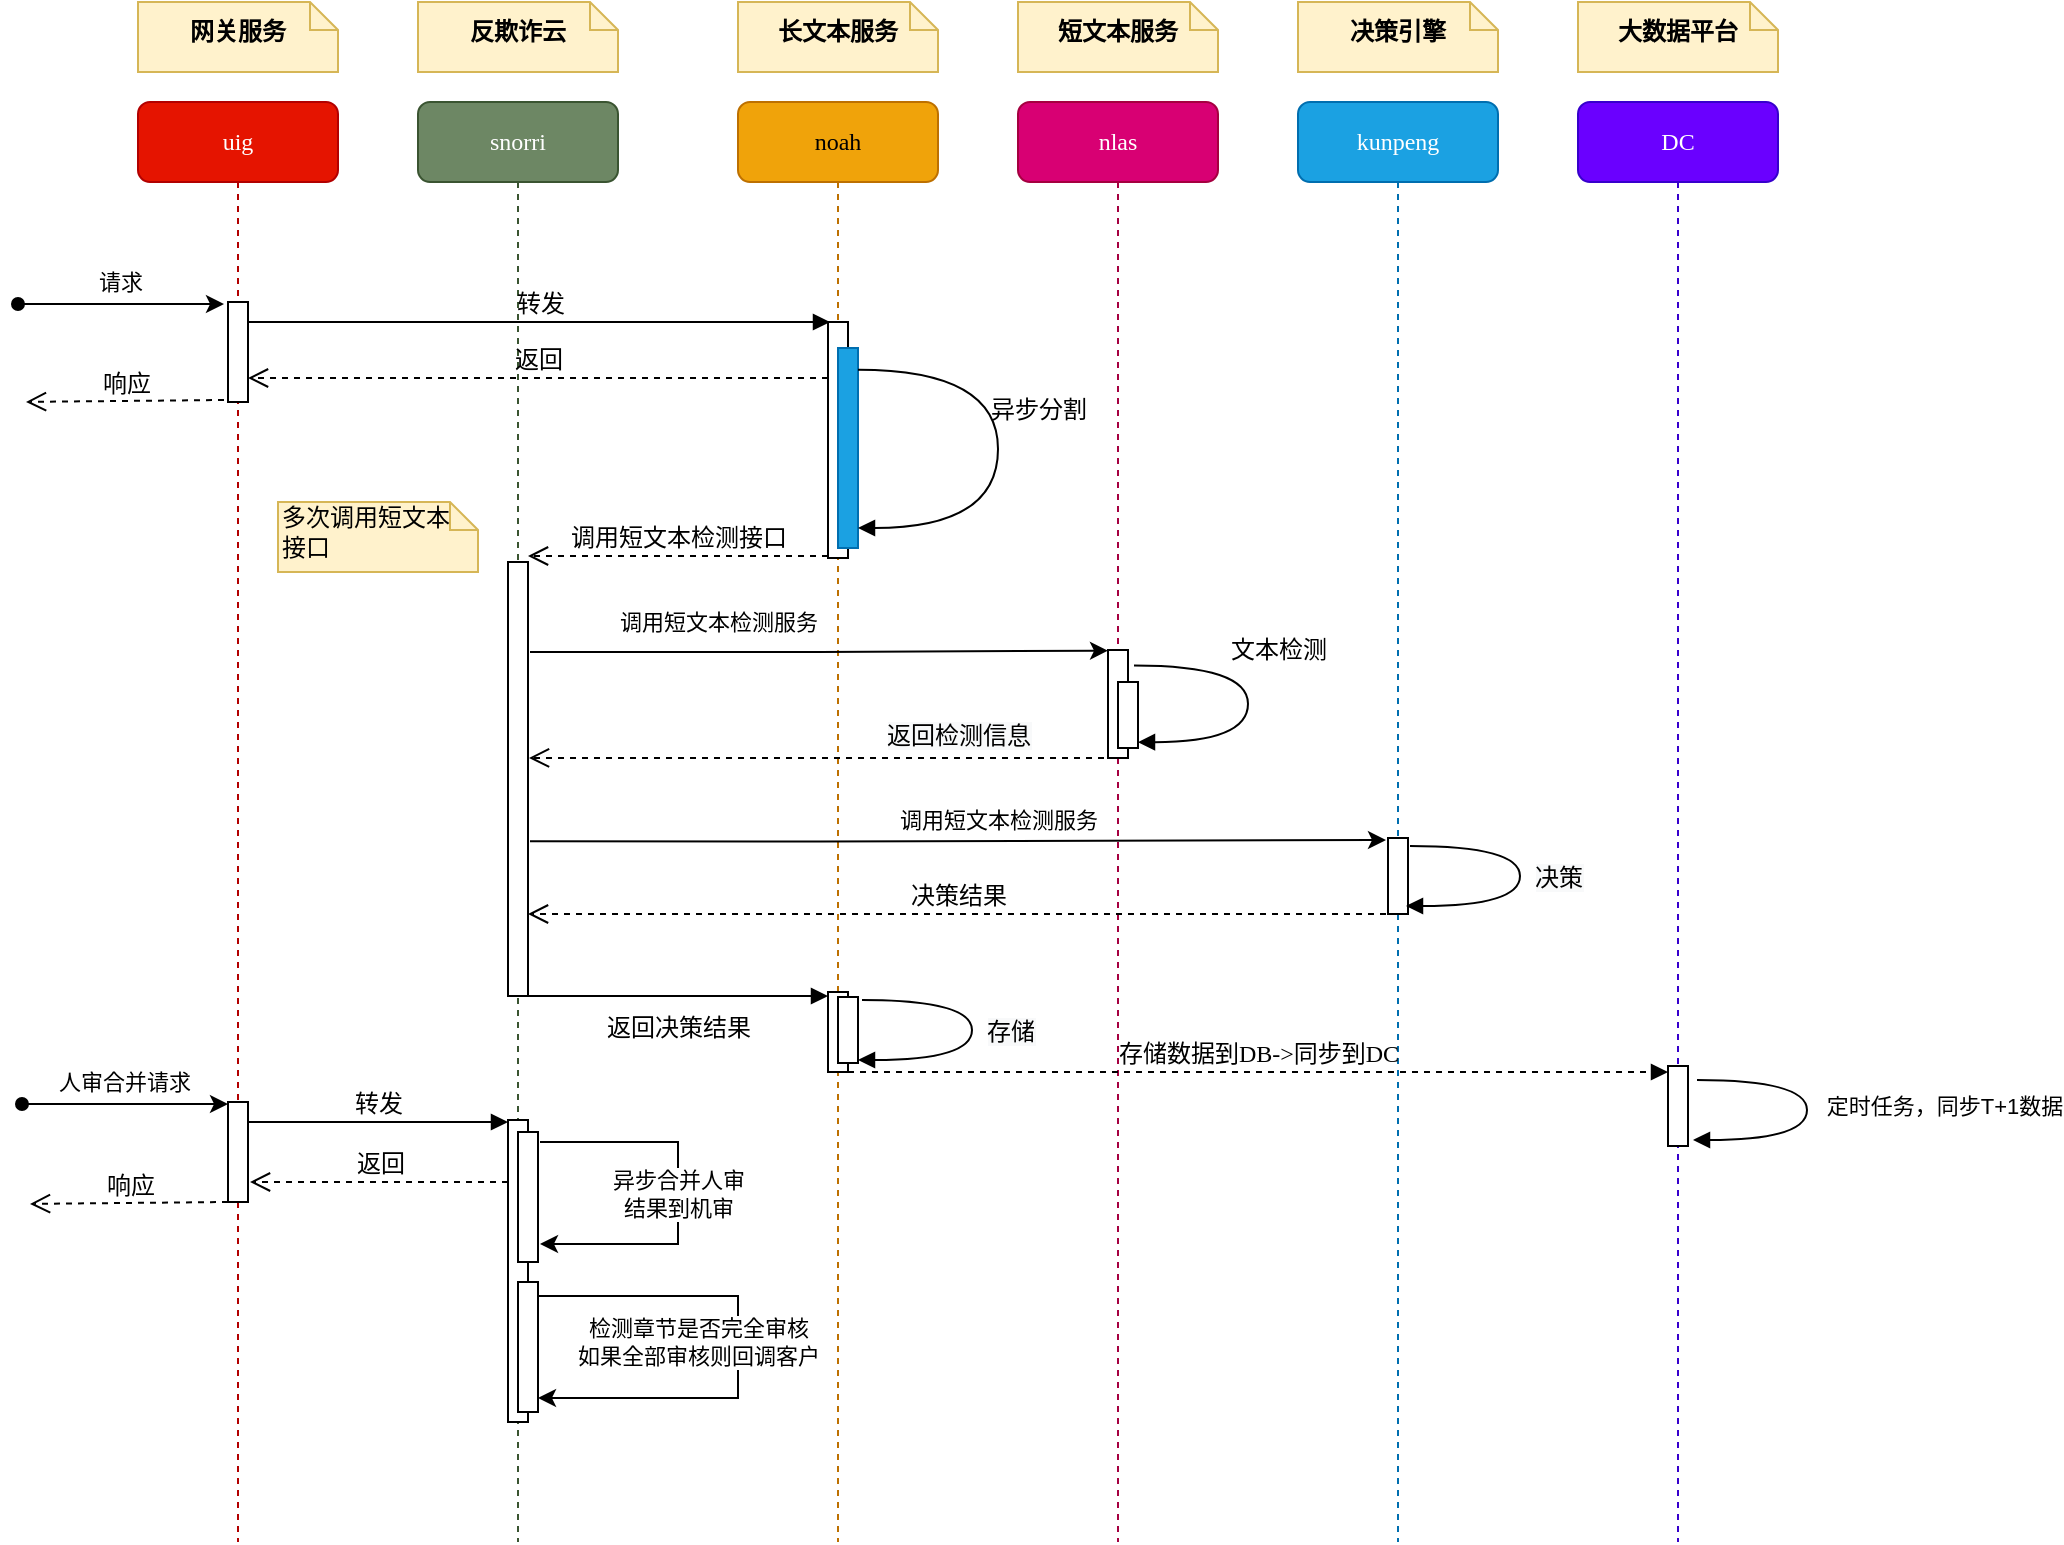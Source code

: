 <mxfile version="14.7.6" type="github">
  <diagram name="Page-1" id="13e1069c-82ec-6db2-03f1-153e76fe0fe0">
    <mxGraphModel dx="1114" dy="648" grid="1" gridSize="10" guides="1" tooltips="1" connect="1" arrows="1" fold="1" page="1" pageScale="1" pageWidth="1100" pageHeight="850" background="none" math="0" shadow="0">
      <root>
        <mxCell id="0" />
        <mxCell id="1" parent="0" />
        <mxCell id="7baba1c4bc27f4b0-2" value="snorri" style="shape=umlLifeline;perimeter=lifelinePerimeter;whiteSpace=wrap;html=1;container=1;collapsible=0;recursiveResize=0;outlineConnect=0;rounded=1;shadow=0;comic=0;labelBackgroundColor=none;strokeWidth=1;fontFamily=Verdana;fontSize=12;align=center;fillColor=#6d8764;strokeColor=#3A5431;fontColor=#ffffff;" parent="1" vertex="1">
          <mxGeometry x="240" y="80" width="100" height="720" as="geometry" />
        </mxCell>
        <mxCell id="7baba1c4bc27f4b0-10" value="" style="html=1;points=[];perimeter=orthogonalPerimeter;rounded=0;shadow=0;comic=0;labelBackgroundColor=none;strokeWidth=1;fontFamily=Verdana;fontSize=12;align=center;" parent="7baba1c4bc27f4b0-2" vertex="1">
          <mxGeometry x="45" y="230" width="10" height="217" as="geometry" />
        </mxCell>
        <mxCell id="7baba1c4bc27f4b0-3" value="noah" style="shape=umlLifeline;perimeter=lifelinePerimeter;whiteSpace=wrap;html=1;container=1;collapsible=0;recursiveResize=0;outlineConnect=0;rounded=1;shadow=0;comic=0;labelBackgroundColor=none;strokeWidth=1;fontFamily=Verdana;fontSize=12;align=center;fillColor=#f0a30a;strokeColor=#BD7000;fontColor=#000000;" parent="1" vertex="1">
          <mxGeometry x="400" y="80" width="100" height="720" as="geometry" />
        </mxCell>
        <mxCell id="7baba1c4bc27f4b0-13" value="" style="html=1;points=[];perimeter=orthogonalPerimeter;rounded=0;shadow=0;comic=0;labelBackgroundColor=none;strokeWidth=1;fontFamily=Verdana;fontSize=12;align=center;" parent="7baba1c4bc27f4b0-3" vertex="1">
          <mxGeometry x="45" y="110" width="10" height="118" as="geometry" />
        </mxCell>
        <mxCell id="7baba1c4bc27f4b0-4" value="nlas" style="shape=umlLifeline;perimeter=lifelinePerimeter;whiteSpace=wrap;html=1;container=1;collapsible=0;recursiveResize=0;outlineConnect=0;rounded=1;shadow=0;comic=0;labelBackgroundColor=none;strokeWidth=1;fontFamily=Verdana;fontSize=12;align=center;fillColor=#d80073;strokeColor=#A50040;fontColor=#ffffff;" parent="1" vertex="1">
          <mxGeometry x="540" y="80" width="100" height="720" as="geometry" />
        </mxCell>
        <mxCell id="7baba1c4bc27f4b0-5" value="kunpeng" style="shape=umlLifeline;perimeter=lifelinePerimeter;whiteSpace=wrap;html=1;container=1;collapsible=0;recursiveResize=0;outlineConnect=0;rounded=1;shadow=0;comic=0;labelBackgroundColor=none;strokeWidth=1;fontFamily=Verdana;fontSize=12;align=center;fillColor=#1ba1e2;strokeColor=#006EAF;fontColor=#ffffff;" parent="1" vertex="1">
          <mxGeometry x="680" y="80" width="100" height="720" as="geometry" />
        </mxCell>
        <mxCell id="7baba1c4bc27f4b0-6" value="DC" style="shape=umlLifeline;perimeter=lifelinePerimeter;whiteSpace=wrap;html=1;container=1;collapsible=0;recursiveResize=0;outlineConnect=0;rounded=1;shadow=0;comic=0;labelBackgroundColor=none;strokeWidth=1;fontFamily=Verdana;fontSize=12;align=center;fillColor=#6a00ff;strokeColor=#3700CC;fontColor=#ffffff;" parent="1" vertex="1">
          <mxGeometry x="820" y="80" width="100" height="720" as="geometry" />
        </mxCell>
        <mxCell id="7baba1c4bc27f4b0-8" value="uig" style="shape=umlLifeline;perimeter=lifelinePerimeter;whiteSpace=wrap;html=1;container=1;collapsible=0;recursiveResize=0;outlineConnect=0;rounded=1;shadow=0;comic=0;labelBackgroundColor=none;strokeWidth=1;fontFamily=Verdana;fontSize=12;align=center;fillColor=#e51400;strokeColor=#B20000;fontColor=#ffffff;" parent="1" vertex="1">
          <mxGeometry x="100" y="80" width="100" height="720" as="geometry" />
        </mxCell>
        <mxCell id="7baba1c4bc27f4b0-9" value="" style="html=1;points=[];perimeter=orthogonalPerimeter;rounded=0;shadow=0;comic=0;labelBackgroundColor=none;strokeWidth=1;fontFamily=Verdana;fontSize=12;align=center;" parent="7baba1c4bc27f4b0-8" vertex="1">
          <mxGeometry x="45" y="100" width="10" height="50" as="geometry" />
        </mxCell>
        <mxCell id="7baba1c4bc27f4b0-16" value="" style="html=1;points=[];perimeter=orthogonalPerimeter;rounded=0;shadow=0;comic=0;labelBackgroundColor=none;strokeWidth=1;fontFamily=Verdana;fontSize=12;align=center;" parent="1" vertex="1">
          <mxGeometry x="585" y="354" width="10" height="54" as="geometry" />
        </mxCell>
        <mxCell id="7baba1c4bc27f4b0-19" value="" style="html=1;points=[];perimeter=orthogonalPerimeter;rounded=0;shadow=0;comic=0;labelBackgroundColor=none;strokeWidth=1;fontFamily=Verdana;fontSize=12;align=center;" parent="1" vertex="1">
          <mxGeometry x="725" y="448" width="10" height="38" as="geometry" />
        </mxCell>
        <mxCell id="7baba1c4bc27f4b0-11" value="转发" style="html=1;verticalAlign=bottom;endArrow=block;labelBackgroundColor=none;fontFamily=Verdana;fontSize=12;edgeStyle=elbowEdgeStyle;elbow=vertical;" parent="1" edge="1">
          <mxGeometry relative="1" as="geometry">
            <mxPoint x="155" y="190" as="sourcePoint" />
            <mxPoint x="446" y="190" as="targetPoint" />
          </mxGeometry>
        </mxCell>
        <mxCell id="7baba1c4bc27f4b0-34" value="" style="html=1;points=[];perimeter=orthogonalPerimeter;rounded=0;shadow=0;comic=0;labelBackgroundColor=none;strokeWidth=1;fontFamily=Verdana;fontSize=12;align=center;" parent="1" vertex="1">
          <mxGeometry x="590" y="370" width="10" height="33" as="geometry" />
        </mxCell>
        <mxCell id="7baba1c4bc27f4b0-36" value="文本检测" style="html=1;verticalAlign=bottom;endArrow=block;labelBackgroundColor=none;fontFamily=Verdana;fontSize=12;elbow=vertical;edgeStyle=orthogonalEdgeStyle;curved=1;exitX=1.3;exitY=0.143;exitPerimeter=0;exitDx=0;exitDy=0;" parent="1" source="7baba1c4bc27f4b0-16" edge="1">
          <mxGeometry x="-0.221" y="15" relative="1" as="geometry">
            <mxPoint x="605.66" y="361.01" as="sourcePoint" />
            <mxPoint x="600" y="400.1" as="targetPoint" />
            <Array as="points">
              <mxPoint x="598" y="361" />
              <mxPoint x="655" y="361" />
              <mxPoint x="655" y="400" />
            </Array>
            <mxPoint as="offset" />
          </mxGeometry>
        </mxCell>
        <mxCell id="7baba1c4bc27f4b0-40" value="网关服务" style="shape=note;whiteSpace=wrap;html=1;size=14;verticalAlign=middle;align=center;spacingTop=-6;rounded=0;shadow=0;comic=0;labelBackgroundColor=none;strokeWidth=1;fontFamily=Verdana;fontSize=12;fontStyle=1;fillColor=#fff2cc;strokeColor=#d6b656;" parent="1" vertex="1">
          <mxGeometry x="100" y="30" width="100" height="35" as="geometry" />
        </mxCell>
        <mxCell id="7baba1c4bc27f4b0-41" value="反欺诈云" style="shape=note;whiteSpace=wrap;html=1;size=14;verticalAlign=middle;align=center;spacingTop=-6;rounded=0;shadow=0;comic=0;labelBackgroundColor=none;strokeWidth=1;fontFamily=Verdana;fontSize=12;fontStyle=1;fillColor=#fff2cc;strokeColor=#d6b656;" parent="1" vertex="1">
          <mxGeometry x="240" y="30" width="100" height="35" as="geometry" />
        </mxCell>
        <mxCell id="7baba1c4bc27f4b0-42" value="长文本服务" style="shape=note;whiteSpace=wrap;html=1;size=14;verticalAlign=middle;align=center;spacingTop=-6;rounded=0;shadow=0;comic=0;labelBackgroundColor=none;strokeWidth=1;fontFamily=Verdana;fontSize=12;fontStyle=1;fillColor=#fff2cc;strokeColor=#d6b656;" parent="1" vertex="1">
          <mxGeometry x="400" y="30" width="100" height="35" as="geometry" />
        </mxCell>
        <mxCell id="7baba1c4bc27f4b0-43" value="短文本服务" style="shape=note;whiteSpace=wrap;html=1;size=14;verticalAlign=middle;align=center;spacingTop=-6;rounded=0;shadow=0;comic=0;labelBackgroundColor=none;strokeWidth=1;fontFamily=Verdana;fontSize=12;fontStyle=1;fillColor=#fff2cc;strokeColor=#d6b656;" parent="1" vertex="1">
          <mxGeometry x="540" y="30" width="100" height="35" as="geometry" />
        </mxCell>
        <mxCell id="7baba1c4bc27f4b0-44" value="决策引擎" style="shape=note;whiteSpace=wrap;html=1;size=14;verticalAlign=middle;align=center;spacingTop=-6;rounded=0;shadow=0;comic=0;labelBackgroundColor=none;strokeWidth=1;fontFamily=Verdana;fontSize=12;fontStyle=1;fillColor=#fff2cc;strokeColor=#d6b656;" parent="1" vertex="1">
          <mxGeometry x="680" y="30" width="100" height="35" as="geometry" />
        </mxCell>
        <mxCell id="7baba1c4bc27f4b0-45" value="大数据平台" style="shape=note;whiteSpace=wrap;html=1;size=14;verticalAlign=middle;align=center;spacingTop=-6;rounded=0;shadow=0;comic=0;labelBackgroundColor=none;strokeWidth=1;fontFamily=Verdana;fontSize=12;fontStyle=1;fillColor=#fff2cc;strokeColor=#d6b656;" parent="1" vertex="1">
          <mxGeometry x="820" y="30" width="100" height="35" as="geometry" />
        </mxCell>
        <mxCell id="RXEnnHsVAD80fLG_SkSN-1" value="" style="endArrow=classic;html=1;startArrow=oval;startFill=1;" edge="1" parent="1">
          <mxGeometry width="50" height="50" relative="1" as="geometry">
            <mxPoint x="40" y="181" as="sourcePoint" />
            <mxPoint x="143" y="181" as="targetPoint" />
          </mxGeometry>
        </mxCell>
        <mxCell id="RXEnnHsVAD80fLG_SkSN-2" value="请求" style="edgeLabel;html=1;align=center;verticalAlign=middle;resizable=0;points=[];" vertex="1" connectable="0" parent="RXEnnHsVAD80fLG_SkSN-1">
          <mxGeometry x="-0.01" relative="1" as="geometry">
            <mxPoint y="-11" as="offset" />
          </mxGeometry>
        </mxCell>
        <mxCell id="RXEnnHsVAD80fLG_SkSN-4" value="返回" style="html=1;verticalAlign=bottom;endArrow=open;dashed=1;endSize=8;labelBackgroundColor=none;fontFamily=Verdana;fontSize=12;edgeStyle=elbowEdgeStyle;elbow=vertical;" edge="1" parent="1">
          <mxGeometry x="-0.001" relative="1" as="geometry">
            <mxPoint x="155" y="218" as="targetPoint" />
            <Array as="points">
              <mxPoint x="250" y="218" />
              <mxPoint x="410" y="228" />
            </Array>
            <mxPoint x="445" y="218" as="sourcePoint" />
            <mxPoint as="offset" />
          </mxGeometry>
        </mxCell>
        <mxCell id="RXEnnHsVAD80fLG_SkSN-5" value="响应" style="html=1;verticalAlign=bottom;endArrow=open;dashed=1;endSize=8;labelBackgroundColor=none;fontFamily=Verdana;fontSize=12;edgeStyle=elbowEdgeStyle;elbow=vertical;exitX=-0.1;exitY=0.223;exitDx=0;exitDy=0;exitPerimeter=0;" edge="1" parent="1">
          <mxGeometry x="-0.001" relative="1" as="geometry">
            <mxPoint x="44" y="230" as="targetPoint" />
            <Array as="points">
              <mxPoint x="109" y="229.94" />
              <mxPoint x="269" y="239.94" />
            </Array>
            <mxPoint x="143" y="229.0" as="sourcePoint" />
            <mxPoint as="offset" />
          </mxGeometry>
        </mxCell>
        <mxCell id="RXEnnHsVAD80fLG_SkSN-7" value="" style="html=1;points=[];perimeter=orthogonalPerimeter;rounded=0;shadow=0;comic=0;labelBackgroundColor=none;strokeWidth=1;fontFamily=Verdana;fontSize=12;align=center;fillColor=#1ba1e2;strokeColor=#006EAF;fontColor=#ffffff;" vertex="1" parent="1">
          <mxGeometry x="450" y="203" width="10" height="100" as="geometry" />
        </mxCell>
        <mxCell id="RXEnnHsVAD80fLG_SkSN-8" value="异步分割" style="html=1;verticalAlign=bottom;endArrow=block;labelBackgroundColor=none;fontFamily=Verdana;fontSize=12;elbow=vertical;edgeStyle=orthogonalEdgeStyle;curved=1;exitX=1;exitY=0.109;exitPerimeter=0;exitDx=0;exitDy=0;" edge="1" parent="1" source="RXEnnHsVAD80fLG_SkSN-7">
          <mxGeometry x="-0.095" y="20" relative="1" as="geometry">
            <mxPoint x="465.66" y="253.91" as="sourcePoint" />
            <mxPoint x="460" y="293" as="targetPoint" />
            <Array as="points">
              <mxPoint x="530" y="214" />
              <mxPoint x="530" y="293" />
            </Array>
            <mxPoint as="offset" />
          </mxGeometry>
        </mxCell>
        <mxCell id="RXEnnHsVAD80fLG_SkSN-9" value="调用短文本检测接口" style="html=1;verticalAlign=bottom;endArrow=open;dashed=1;endSize=8;labelBackgroundColor=none;fontFamily=Verdana;fontSize=12;edgeStyle=elbowEdgeStyle;elbow=vertical;" edge="1" parent="1">
          <mxGeometry relative="1" as="geometry">
            <mxPoint x="295" y="307" as="targetPoint" />
            <Array as="points" />
            <mxPoint x="445" y="307" as="sourcePoint" />
          </mxGeometry>
        </mxCell>
        <mxCell id="RXEnnHsVAD80fLG_SkSN-11" value="" style="edgeStyle=orthogonalEdgeStyle;rounded=0;orthogonalLoop=1;jettySize=auto;html=1;startArrow=none;startFill=0;entryX=0;entryY=0.006;entryDx=0;entryDy=0;entryPerimeter=0;" edge="1" parent="1" target="7baba1c4bc27f4b0-16">
          <mxGeometry x="0.274" y="5" relative="1" as="geometry">
            <mxPoint x="296" y="355" as="sourcePoint" />
            <mxPoint x="449.5" y="346" as="targetPoint" />
            <Array as="points">
              <mxPoint x="441" y="355" />
            </Array>
            <mxPoint as="offset" />
          </mxGeometry>
        </mxCell>
        <mxCell id="RXEnnHsVAD80fLG_SkSN-25" value="调用短文本检测服务" style="edgeLabel;html=1;align=center;verticalAlign=middle;resizable=0;points=[];" vertex="1" connectable="0" parent="RXEnnHsVAD80fLG_SkSN-11">
          <mxGeometry x="-0.128" y="-1" relative="1" as="geometry">
            <mxPoint x="-32" y="-16" as="offset" />
          </mxGeometry>
        </mxCell>
        <mxCell id="RXEnnHsVAD80fLG_SkSN-12" value="" style="html=1;verticalAlign=bottom;endArrow=open;dashed=1;endSize=8;exitX=-0.1;exitY=0.964;labelBackgroundColor=none;fontFamily=Verdana;fontSize=12;exitDx=0;exitDy=0;exitPerimeter=0;" edge="1" parent="1">
          <mxGeometry relative="1" as="geometry">
            <mxPoint x="295.5" y="407.984" as="targetPoint" />
            <mxPoint x="583" y="407.984" as="sourcePoint" />
          </mxGeometry>
        </mxCell>
        <mxCell id="RXEnnHsVAD80fLG_SkSN-26" value="&lt;span style=&quot;font-family: &amp;#34;verdana&amp;#34; ; font-size: 12px ; background-color: rgb(248 , 249 , 250)&quot;&gt;返回检测信息&lt;/span&gt;" style="edgeLabel;html=1;align=center;verticalAlign=middle;resizable=0;points=[];" vertex="1" connectable="0" parent="RXEnnHsVAD80fLG_SkSN-12">
          <mxGeometry x="0.162" relative="1" as="geometry">
            <mxPoint x="94" y="-11" as="offset" />
          </mxGeometry>
        </mxCell>
        <mxCell id="RXEnnHsVAD80fLG_SkSN-13" value="" style="edgeStyle=orthogonalEdgeStyle;rounded=0;orthogonalLoop=1;jettySize=auto;html=1;startArrow=none;startFill=0;" edge="1" parent="1">
          <mxGeometry relative="1" as="geometry">
            <mxPoint x="296" y="449.66" as="sourcePoint" />
            <mxPoint x="724" y="449" as="targetPoint" />
            <Array as="points">
              <mxPoint x="441" y="450" />
            </Array>
          </mxGeometry>
        </mxCell>
        <mxCell id="RXEnnHsVAD80fLG_SkSN-27" value="调用短文本检测服务" style="edgeLabel;html=1;align=center;verticalAlign=middle;resizable=0;points=[];" vertex="1" connectable="0" parent="RXEnnHsVAD80fLG_SkSN-13">
          <mxGeometry x="0.093" y="-1" relative="1" as="geometry">
            <mxPoint y="-12" as="offset" />
          </mxGeometry>
        </mxCell>
        <mxCell id="RXEnnHsVAD80fLG_SkSN-14" value="决策结果" style="html=1;verticalAlign=bottom;endArrow=open;dashed=1;endSize=8;exitX=0;exitY=0.95;labelBackgroundColor=none;fontFamily=Verdana;fontSize=12;" edge="1" parent="1">
          <mxGeometry relative="1" as="geometry">
            <mxPoint x="295" y="486" as="targetPoint" />
            <mxPoint x="724" y="486" as="sourcePoint" />
          </mxGeometry>
        </mxCell>
        <mxCell id="RXEnnHsVAD80fLG_SkSN-17" value="" style="html=1;verticalAlign=bottom;endArrow=block;labelBackgroundColor=none;fontFamily=Verdana;fontSize=12;elbow=vertical;edgeStyle=orthogonalEdgeStyle;curved=1;exitX=1.038;exitY=0.345;exitPerimeter=0;" edge="1" parent="1">
          <mxGeometry x="-0.225" y="9" relative="1" as="geometry">
            <mxPoint x="736.003" y="452" as="sourcePoint" />
            <mxPoint x="734" y="482" as="targetPoint" />
            <Array as="points">
              <mxPoint x="791" y="452" />
              <mxPoint x="791" y="482" />
            </Array>
            <mxPoint as="offset" />
          </mxGeometry>
        </mxCell>
        <mxCell id="RXEnnHsVAD80fLG_SkSN-24" value="&lt;span style=&quot;font-family: &amp;#34;verdana&amp;#34; ; font-size: 12px ; background-color: rgb(248 , 249 , 250)&quot;&gt;决策&lt;/span&gt;" style="edgeLabel;html=1;align=center;verticalAlign=middle;resizable=0;points=[];" vertex="1" connectable="0" parent="RXEnnHsVAD80fLG_SkSN-17">
          <mxGeometry x="0.592" y="-2" relative="1" as="geometry">
            <mxPoint x="47" y="-12" as="offset" />
          </mxGeometry>
        </mxCell>
        <mxCell id="RXEnnHsVAD80fLG_SkSN-18" value="" style="html=1;points=[];perimeter=orthogonalPerimeter;rounded=0;shadow=0;comic=0;labelBackgroundColor=none;strokeWidth=1;fontFamily=Verdana;fontSize=12;align=center;" vertex="1" parent="1">
          <mxGeometry x="445" y="525" width="10" height="40" as="geometry" />
        </mxCell>
        <mxCell id="RXEnnHsVAD80fLG_SkSN-19" value="返回决策结果" style="html=1;verticalAlign=bottom;endArrow=block;entryX=0;entryY=0;labelBackgroundColor=none;fontFamily=Verdana;fontSize=12;edgeStyle=elbowEdgeStyle;elbow=vertical;" edge="1" parent="1">
          <mxGeometry y="-25" relative="1" as="geometry">
            <mxPoint x="295" y="527" as="sourcePoint" />
            <mxPoint x="445" y="527.0" as="targetPoint" />
            <mxPoint as="offset" />
          </mxGeometry>
        </mxCell>
        <mxCell id="RXEnnHsVAD80fLG_SkSN-20" value="" style="html=1;points=[];perimeter=orthogonalPerimeter;rounded=0;shadow=0;comic=0;labelBackgroundColor=none;strokeWidth=1;fontFamily=Verdana;fontSize=12;align=center;" vertex="1" parent="1">
          <mxGeometry x="865" y="562" width="10" height="40" as="geometry" />
        </mxCell>
        <mxCell id="RXEnnHsVAD80fLG_SkSN-21" value="存储数据到DB-&amp;gt;同步到DC" style="html=1;verticalAlign=bottom;endArrow=block;labelBackgroundColor=none;fontFamily=Verdana;fontSize=12;edgeStyle=elbowEdgeStyle;elbow=horizontal;dashed=1;" edge="1" parent="1">
          <mxGeometry relative="1" as="geometry">
            <mxPoint x="455" y="565" as="sourcePoint" />
            <mxPoint x="865" y="565" as="targetPoint" />
            <mxPoint as="offset" />
          </mxGeometry>
        </mxCell>
        <mxCell id="RXEnnHsVAD80fLG_SkSN-22" value="" style="html=1;verticalAlign=bottom;endArrow=block;labelBackgroundColor=none;fontFamily=Verdana;fontSize=12;elbow=vertical;edgeStyle=orthogonalEdgeStyle;curved=1;exitX=1.038;exitY=0.345;exitPerimeter=0;" edge="1" parent="1">
          <mxGeometry x="-0.225" y="9" relative="1" as="geometry">
            <mxPoint x="879.503" y="569" as="sourcePoint" />
            <mxPoint x="877.5" y="599" as="targetPoint" />
            <Array as="points">
              <mxPoint x="934.5" y="569" />
              <mxPoint x="934.5" y="599" />
            </Array>
            <mxPoint as="offset" />
          </mxGeometry>
        </mxCell>
        <mxCell id="RXEnnHsVAD80fLG_SkSN-23" value="定时任务，同步T+1数据" style="edgeLabel;html=1;align=center;verticalAlign=middle;resizable=0;points=[];" vertex="1" connectable="0" parent="RXEnnHsVAD80fLG_SkSN-22">
          <mxGeometry x="0.014" y="-1" relative="1" as="geometry">
            <mxPoint x="69" y="-4" as="offset" />
          </mxGeometry>
        </mxCell>
        <mxCell id="RXEnnHsVAD80fLG_SkSN-29" value="" style="html=1;points=[];perimeter=orthogonalPerimeter;rounded=0;shadow=0;comic=0;labelBackgroundColor=none;strokeWidth=1;fontFamily=Verdana;fontSize=12;align=center;" vertex="1" parent="1">
          <mxGeometry x="450" y="527.5" width="10" height="33" as="geometry" />
        </mxCell>
        <mxCell id="RXEnnHsVAD80fLG_SkSN-30" value="" style="html=1;verticalAlign=bottom;endArrow=block;labelBackgroundColor=none;fontFamily=Verdana;fontSize=12;elbow=vertical;edgeStyle=orthogonalEdgeStyle;curved=1;exitX=1.038;exitY=0.345;exitPerimeter=0;" edge="1" parent="1">
          <mxGeometry x="-0.225" y="9" relative="1" as="geometry">
            <mxPoint x="462.003" y="529" as="sourcePoint" />
            <mxPoint x="460" y="559" as="targetPoint" />
            <Array as="points">
              <mxPoint x="517" y="529" />
              <mxPoint x="517" y="559" />
            </Array>
            <mxPoint as="offset" />
          </mxGeometry>
        </mxCell>
        <mxCell id="RXEnnHsVAD80fLG_SkSN-31" value="&lt;span style=&quot;font-family: &amp;#34;verdana&amp;#34; ; font-size: 12px ; background-color: rgb(248 , 249 , 250)&quot;&gt;存储&lt;/span&gt;" style="edgeLabel;html=1;align=center;verticalAlign=middle;resizable=0;points=[];" vertex="1" connectable="0" parent="RXEnnHsVAD80fLG_SkSN-30">
          <mxGeometry x="0.592" y="-2" relative="1" as="geometry">
            <mxPoint x="47" y="-12" as="offset" />
          </mxGeometry>
        </mxCell>
        <mxCell id="RXEnnHsVAD80fLG_SkSN-32" value="" style="html=1;points=[];perimeter=orthogonalPerimeter;rounded=0;shadow=0;comic=0;labelBackgroundColor=none;strokeWidth=1;fontFamily=Verdana;fontSize=12;align=center;" vertex="1" parent="1">
          <mxGeometry x="285" y="589" width="10" height="151" as="geometry" />
        </mxCell>
        <mxCell id="RXEnnHsVAD80fLG_SkSN-33" value="" style="html=1;points=[];perimeter=orthogonalPerimeter;rounded=0;shadow=0;comic=0;labelBackgroundColor=none;strokeWidth=1;fontFamily=Verdana;fontSize=12;align=center;" vertex="1" parent="1">
          <mxGeometry x="145" y="580" width="10" height="50" as="geometry" />
        </mxCell>
        <mxCell id="RXEnnHsVAD80fLG_SkSN-34" value="" style="endArrow=classic;html=1;startArrow=oval;startFill=1;" edge="1" parent="1">
          <mxGeometry width="50" height="50" relative="1" as="geometry">
            <mxPoint x="42" y="581" as="sourcePoint" />
            <mxPoint x="145" y="581" as="targetPoint" />
          </mxGeometry>
        </mxCell>
        <mxCell id="RXEnnHsVAD80fLG_SkSN-35" value="人审合并请求" style="edgeLabel;html=1;align=center;verticalAlign=middle;resizable=0;points=[];" vertex="1" connectable="0" parent="RXEnnHsVAD80fLG_SkSN-34">
          <mxGeometry x="-0.01" relative="1" as="geometry">
            <mxPoint y="-11" as="offset" />
          </mxGeometry>
        </mxCell>
        <mxCell id="RXEnnHsVAD80fLG_SkSN-36" value="响应" style="html=1;verticalAlign=bottom;endArrow=open;dashed=1;endSize=8;labelBackgroundColor=none;fontFamily=Verdana;fontSize=12;edgeStyle=elbowEdgeStyle;elbow=vertical;exitX=-0.1;exitY=0.223;exitDx=0;exitDy=0;exitPerimeter=0;" edge="1" parent="1">
          <mxGeometry x="-0.001" relative="1" as="geometry">
            <mxPoint x="46" y="631" as="targetPoint" />
            <Array as="points">
              <mxPoint x="111" y="630.94" />
              <mxPoint x="271" y="640.94" />
            </Array>
            <mxPoint x="145" y="630" as="sourcePoint" />
            <mxPoint as="offset" />
          </mxGeometry>
        </mxCell>
        <mxCell id="RXEnnHsVAD80fLG_SkSN-37" value="转发" style="html=1;verticalAlign=bottom;endArrow=block;entryX=0;entryY=0;labelBackgroundColor=none;fontFamily=Verdana;fontSize=12;edgeStyle=elbowEdgeStyle;elbow=vertical;" edge="1" parent="1">
          <mxGeometry relative="1" as="geometry">
            <mxPoint x="155" y="590" as="sourcePoint" />
            <mxPoint x="285" y="590" as="targetPoint" />
          </mxGeometry>
        </mxCell>
        <mxCell id="RXEnnHsVAD80fLG_SkSN-38" value="" style="html=1;points=[];perimeter=orthogonalPerimeter;rounded=0;shadow=0;comic=0;labelBackgroundColor=none;strokeWidth=1;fontFamily=Verdana;fontSize=12;align=center;" vertex="1" parent="1">
          <mxGeometry x="290" y="595" width="10" height="65" as="geometry" />
        </mxCell>
        <mxCell id="RXEnnHsVAD80fLG_SkSN-39" value="异步合并人审&lt;br&gt;结果到机审" style="edgeStyle=orthogonalEdgeStyle;rounded=0;orthogonalLoop=1;jettySize=auto;html=1;startArrow=none;startFill=0;" edge="1" parent="1">
          <mxGeometry relative="1" as="geometry">
            <mxPoint x="301" y="600" as="sourcePoint" />
            <mxPoint x="301" y="651" as="targetPoint" />
            <Array as="points">
              <mxPoint x="301" y="600" />
              <mxPoint x="370" y="600" />
              <mxPoint x="370" y="651" />
            </Array>
          </mxGeometry>
        </mxCell>
        <mxCell id="RXEnnHsVAD80fLG_SkSN-40" value="" style="html=1;points=[];perimeter=orthogonalPerimeter;rounded=0;shadow=0;comic=0;labelBackgroundColor=none;strokeWidth=1;fontFamily=Verdana;fontSize=12;align=center;" vertex="1" parent="1">
          <mxGeometry x="290" y="670" width="10" height="65" as="geometry" />
        </mxCell>
        <mxCell id="RXEnnHsVAD80fLG_SkSN-41" value="检测章节是否完全审核&lt;br&gt;如果全部审核则回调客户" style="edgeStyle=orthogonalEdgeStyle;rounded=0;orthogonalLoop=1;jettySize=auto;html=1;startArrow=none;startFill=0;" edge="1" parent="1">
          <mxGeometry x="-0.02" y="-20" relative="1" as="geometry">
            <mxPoint x="300" y="677" as="sourcePoint" />
            <mxPoint x="300" y="728" as="targetPoint" />
            <Array as="points">
              <mxPoint x="400" y="677" />
              <mxPoint x="400" y="728" />
            </Array>
            <mxPoint as="offset" />
          </mxGeometry>
        </mxCell>
        <mxCell id="RXEnnHsVAD80fLG_SkSN-42" value="返回" style="html=1;verticalAlign=bottom;endArrow=open;dashed=1;endSize=8;labelBackgroundColor=none;fontFamily=Verdana;fontSize=12;edgeStyle=elbowEdgeStyle;elbow=vertical;" edge="1" parent="1">
          <mxGeometry x="-0.001" relative="1" as="geometry">
            <mxPoint x="156" y="620" as="targetPoint" />
            <Array as="points">
              <mxPoint x="251" y="620" />
              <mxPoint x="411" y="630" />
            </Array>
            <mxPoint x="285" y="620" as="sourcePoint" />
            <mxPoint as="offset" />
          </mxGeometry>
        </mxCell>
        <mxCell id="RXEnnHsVAD80fLG_SkSN-43" value="多次调用短文本&lt;br&gt;接口" style="shape=note;whiteSpace=wrap;html=1;size=14;verticalAlign=middle;align=left;spacingTop=-6;rounded=0;shadow=0;comic=0;labelBackgroundColor=none;strokeWidth=1;fontFamily=Verdana;fontSize=12;fontStyle=0;fillColor=#fff2cc;strokeColor=#d6b656;" vertex="1" parent="1">
          <mxGeometry x="170" y="280" width="100" height="35" as="geometry" />
        </mxCell>
      </root>
    </mxGraphModel>
  </diagram>
</mxfile>
